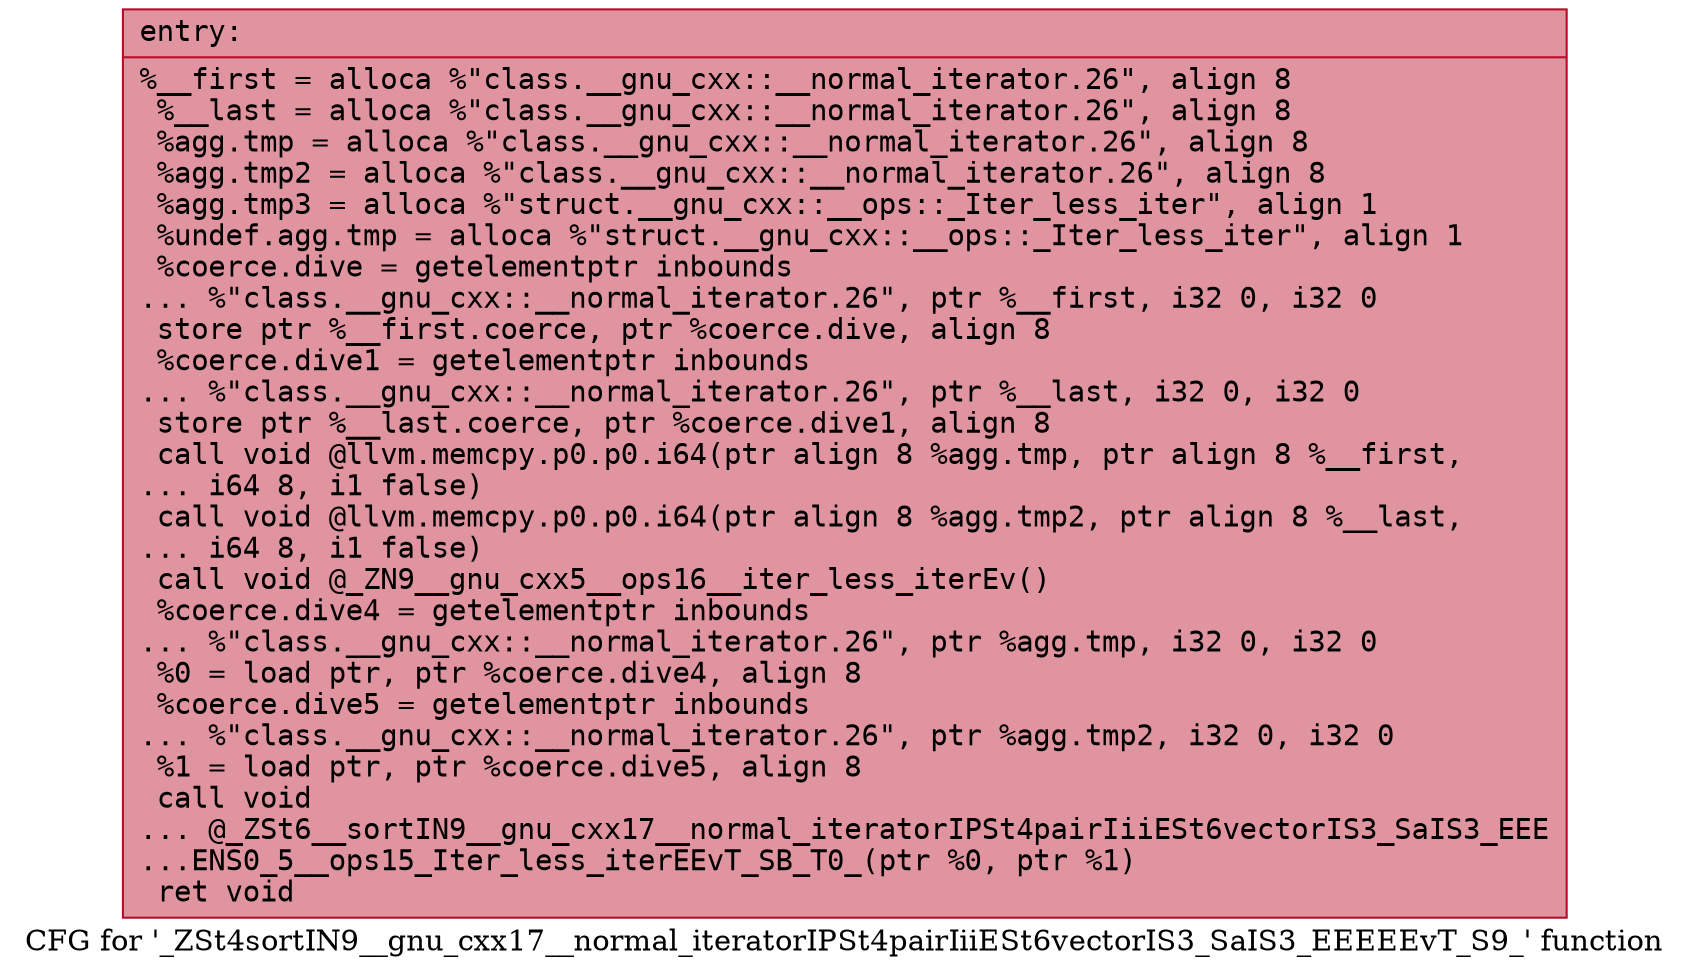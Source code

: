 digraph "CFG for '_ZSt4sortIN9__gnu_cxx17__normal_iteratorIPSt4pairIiiESt6vectorIS3_SaIS3_EEEEEvT_S9_' function" {
	label="CFG for '_ZSt4sortIN9__gnu_cxx17__normal_iteratorIPSt4pairIiiESt6vectorIS3_SaIS3_EEEEEvT_S9_' function";

	Node0x56307d65e4d0 [shape=record,color="#b70d28ff", style=filled, fillcolor="#b70d2870" fontname="Courier",label="{entry:\l|  %__first = alloca %\"class.__gnu_cxx::__normal_iterator.26\", align 8\l  %__last = alloca %\"class.__gnu_cxx::__normal_iterator.26\", align 8\l  %agg.tmp = alloca %\"class.__gnu_cxx::__normal_iterator.26\", align 8\l  %agg.tmp2 = alloca %\"class.__gnu_cxx::__normal_iterator.26\", align 8\l  %agg.tmp3 = alloca %\"struct.__gnu_cxx::__ops::_Iter_less_iter\", align 1\l  %undef.agg.tmp = alloca %\"struct.__gnu_cxx::__ops::_Iter_less_iter\", align 1\l  %coerce.dive = getelementptr inbounds\l... %\"class.__gnu_cxx::__normal_iterator.26\", ptr %__first, i32 0, i32 0\l  store ptr %__first.coerce, ptr %coerce.dive, align 8\l  %coerce.dive1 = getelementptr inbounds\l... %\"class.__gnu_cxx::__normal_iterator.26\", ptr %__last, i32 0, i32 0\l  store ptr %__last.coerce, ptr %coerce.dive1, align 8\l  call void @llvm.memcpy.p0.p0.i64(ptr align 8 %agg.tmp, ptr align 8 %__first,\l... i64 8, i1 false)\l  call void @llvm.memcpy.p0.p0.i64(ptr align 8 %agg.tmp2, ptr align 8 %__last,\l... i64 8, i1 false)\l  call void @_ZN9__gnu_cxx5__ops16__iter_less_iterEv()\l  %coerce.dive4 = getelementptr inbounds\l... %\"class.__gnu_cxx::__normal_iterator.26\", ptr %agg.tmp, i32 0, i32 0\l  %0 = load ptr, ptr %coerce.dive4, align 8\l  %coerce.dive5 = getelementptr inbounds\l... %\"class.__gnu_cxx::__normal_iterator.26\", ptr %agg.tmp2, i32 0, i32 0\l  %1 = load ptr, ptr %coerce.dive5, align 8\l  call void\l... @_ZSt6__sortIN9__gnu_cxx17__normal_iteratorIPSt4pairIiiESt6vectorIS3_SaIS3_EEE\l...ENS0_5__ops15_Iter_less_iterEEvT_SB_T0_(ptr %0, ptr %1)\l  ret void\l}"];
}
